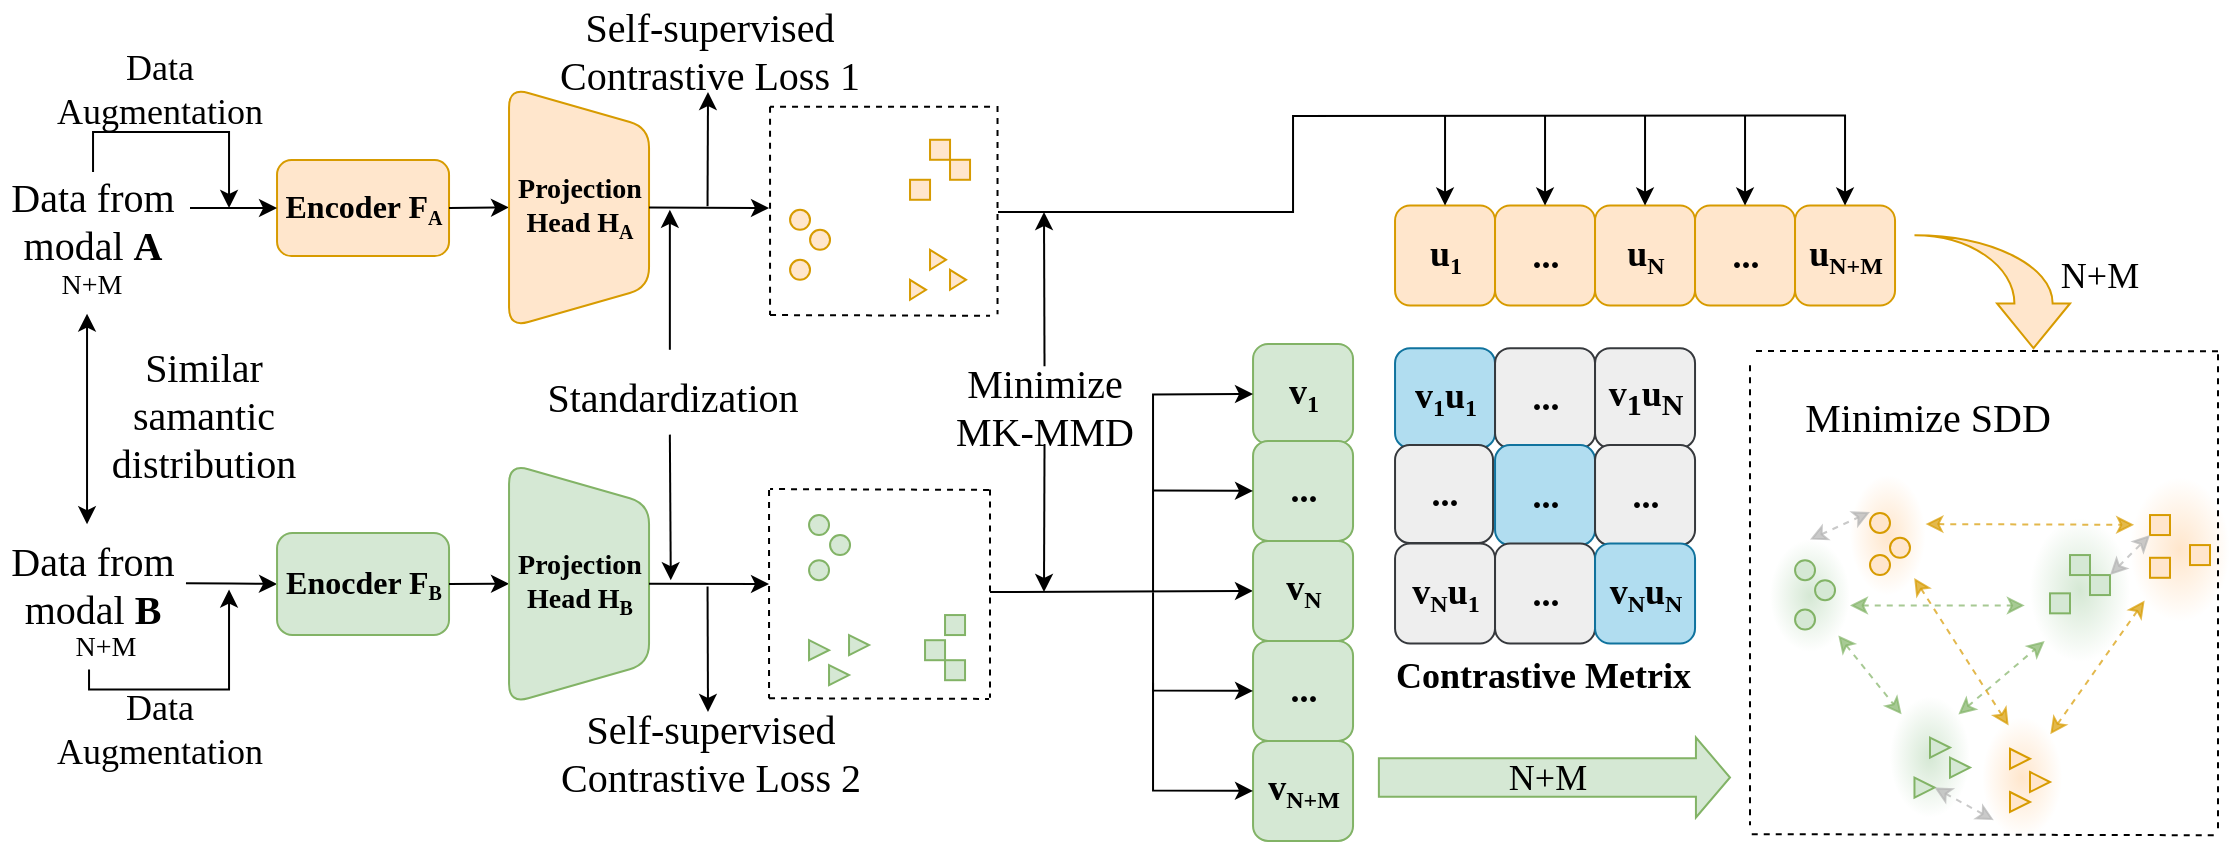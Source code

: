 <mxfile version="24.0.1" type="github">
  <diagram name="第 1 页" id="2u3e9usWH1NHE7HDsaEv">
    <mxGraphModel dx="2890" dy="1786" grid="1" gridSize="10" guides="1" tooltips="1" connect="1" arrows="1" fold="1" page="1" pageScale="1" pageWidth="827" pageHeight="1169" math="0" shadow="0">
      <root>
        <mxCell id="0" />
        <mxCell id="1" parent="0" />
        <mxCell id="_zUw6sYOhq2-qr3L7VfG-187" value="" style="ellipse;whiteSpace=wrap;html=1;fillColor=#d5e8d4;strokeColor=none;gradientDirection=radial;gradientColor=#FFFFFF;" vertex="1" parent="1">
          <mxGeometry x="-560" y="-96.9" width="50" height="72" as="geometry" />
        </mxCell>
        <mxCell id="_zUw6sYOhq2-qr3L7VfG-186" value="" style="ellipse;whiteSpace=wrap;html=1;fillColor=#ffe6cc;strokeColor=none;gradientColor=#FFFFFF;gradientDirection=radial;" vertex="1" parent="1">
          <mxGeometry x="-510" y="-117.21" width="50" height="72" as="geometry" />
        </mxCell>
        <mxCell id="_zUw6sYOhq2-qr3L7VfG-179" value="" style="ellipse;whiteSpace=wrap;html=1;fillColor=#d5e8d4;strokeColor=none;gradientDirection=radial;gradientColor=#FFFFFF;" vertex="1" parent="1">
          <mxGeometry x="-630" y="-7.77" width="40" height="60.53" as="geometry" />
        </mxCell>
        <mxCell id="_zUw6sYOhq2-qr3L7VfG-178" value="" style="ellipse;whiteSpace=wrap;html=1;fillColor=#ffe6cc;strokeColor=none;gradientColor=#FFFFFF;gradientDirection=radial;" vertex="1" parent="1">
          <mxGeometry x="-583.88" y="2.49" width="40" height="60.53" as="geometry" />
        </mxCell>
        <mxCell id="_zUw6sYOhq2-qr3L7VfG-170" value="" style="ellipse;whiteSpace=wrap;html=1;fillColor=#d5e8d4;strokeColor=none;gradientColor=#FFFFFF;gradientDirection=radial;" vertex="1" parent="1">
          <mxGeometry x="-690" y="-86.21" width="40" height="56.21" as="geometry" />
        </mxCell>
        <mxCell id="_zUw6sYOhq2-qr3L7VfG-169" value="" style="ellipse;whiteSpace=wrap;html=1;fillColor=#ffe6cc;strokeColor=none;gradientColor=#FFFFFF;gradientDirection=radial;" vertex="1" parent="1">
          <mxGeometry x="-650" y="-118.47" width="37.76" height="60" as="geometry" />
        </mxCell>
        <mxCell id="_zUw6sYOhq2-qr3L7VfG-6" value="&lt;font face=&quot;Times New Roman&quot; style=&quot;font-size: 14px;&quot;&gt;N+M&lt;/font&gt;" style="text;html=1;strokeColor=none;fillColor=none;align=center;verticalAlign=middle;whiteSpace=wrap;rounded=0;" vertex="1" parent="1">
          <mxGeometry x="-1568.51" y="-223.24" width="80" height="20" as="geometry" />
        </mxCell>
        <mxCell id="_zUw6sYOhq2-qr3L7VfG-8" value="" style="edgeStyle=orthogonalEdgeStyle;rounded=0;orthogonalLoop=1;jettySize=auto;html=1;exitX=1;exitY=0.5;exitDx=0;exitDy=0;entryX=0;entryY=0.5;entryDx=0;entryDy=0;" edge="1" parent="1" source="_zUw6sYOhq2-qr3L7VfG-123" target="_zUw6sYOhq2-qr3L7VfG-13">
          <mxGeometry relative="1" as="geometry">
            <mxPoint x="-1473.55" y="-65.321" as="sourcePoint" />
            <mxPoint x="-1436.48" y="-65.21" as="targetPoint" />
          </mxGeometry>
        </mxCell>
        <mxCell id="_zUw6sYOhq2-qr3L7VfG-9" value="&lt;font face=&quot;Times New Roman&quot; style=&quot;font-size: 14px;&quot;&gt;N+M&lt;/font&gt;" style="text;html=1;strokeColor=none;fillColor=none;align=center;verticalAlign=middle;whiteSpace=wrap;rounded=0;" vertex="1" parent="1">
          <mxGeometry x="-1562.02" y="-41.21" width="80" height="17.7" as="geometry" />
        </mxCell>
        <mxCell id="_zUw6sYOhq2-qr3L7VfG-10" value="" style="endArrow=classic;startArrow=classic;html=1;rounded=0;" edge="1" parent="1">
          <mxGeometry width="50" height="50" relative="1" as="geometry">
            <mxPoint x="-1531.48" y="-93.89" as="sourcePoint" />
            <mxPoint x="-1531.48" y="-199.18" as="targetPoint" />
          </mxGeometry>
        </mxCell>
        <mxCell id="_zUw6sYOhq2-qr3L7VfG-11" value="&lt;font style=&quot;&quot; face=&quot;Times New Roman&quot;&gt;&lt;b style=&quot;&quot;&gt;&lt;span style=&quot;font-size: 16px;&quot;&gt;Encoder F&lt;/span&gt;&lt;sub style=&quot;&quot;&gt;&lt;font style=&quot;font-size: 10px;&quot;&gt;A&lt;/font&gt;&lt;/sub&gt;&lt;/b&gt;&lt;/font&gt;" style="rounded=1;whiteSpace=wrap;html=1;fillColor=#ffe6cc;strokeColor=#d79b00;" vertex="1" parent="1">
          <mxGeometry x="-1436.48" y="-275.94" width="86" height="47.97" as="geometry" />
        </mxCell>
        <mxCell id="_zUw6sYOhq2-qr3L7VfG-12" value="&lt;font face=&quot;Times New Roman&quot; style=&quot;font-size: 20px;&quot;&gt;Similar samantic distribution&lt;/font&gt;" style="text;html=1;strokeColor=none;fillColor=none;align=center;verticalAlign=middle;whiteSpace=wrap;rounded=0;" vertex="1" parent="1">
          <mxGeometry x="-1510" y="-174.11" width="74" height="50" as="geometry" />
        </mxCell>
        <mxCell id="_zUw6sYOhq2-qr3L7VfG-13" value="&lt;font size=&quot;1&quot; style=&quot;&quot; face=&quot;Times New Roman&quot;&gt;&lt;b style=&quot;&quot;&gt;&lt;span style=&quot;font-size: 16px;&quot;&gt;Enocder F&lt;/span&gt;&lt;sub style=&quot;&quot;&gt;&lt;font style=&quot;font-size: 10px;&quot;&gt;B&lt;/font&gt;&lt;/sub&gt;&lt;/b&gt;&lt;/font&gt;" style="rounded=1;whiteSpace=wrap;html=1;fillColor=#d5e8d4;strokeColor=#82b366;" vertex="1" parent="1">
          <mxGeometry x="-1436.48" y="-89.52" width="86" height="51.05" as="geometry" />
        </mxCell>
        <mxCell id="_zUw6sYOhq2-qr3L7VfG-14" value="" style="endArrow=none;dashed=1;html=1;rounded=0;" edge="1" parent="1">
          <mxGeometry width="50" height="50" relative="1" as="geometry">
            <mxPoint x="-1189.98" y="-198.47" as="sourcePoint" />
            <mxPoint x="-1079.98" y="-198.11" as="targetPoint" />
          </mxGeometry>
        </mxCell>
        <mxCell id="_zUw6sYOhq2-qr3L7VfG-15" value="" style="endArrow=none;dashed=1;html=1;rounded=0;" edge="1" parent="1">
          <mxGeometry width="50" height="50" relative="1" as="geometry">
            <mxPoint x="-1189.98" y="-302.61" as="sourcePoint" />
            <mxPoint x="-1189.98" y="-198.47" as="targetPoint" />
          </mxGeometry>
        </mxCell>
        <mxCell id="_zUw6sYOhq2-qr3L7VfG-16" value="" style="endArrow=none;dashed=1;html=1;rounded=0;" edge="1" parent="1">
          <mxGeometry width="50" height="50" relative="1" as="geometry">
            <mxPoint x="-1076.24" y="-303.01" as="sourcePoint" />
            <mxPoint x="-1076.24" y="-198.87" as="targetPoint" />
          </mxGeometry>
        </mxCell>
        <mxCell id="_zUw6sYOhq2-qr3L7VfG-17" value="" style="endArrow=none;dashed=1;html=1;rounded=0;" edge="1" parent="1">
          <mxGeometry width="50" height="50" relative="1" as="geometry">
            <mxPoint x="-1079.98" y="-302.61" as="sourcePoint" />
            <mxPoint x="-1189.98" y="-302.61" as="targetPoint" />
          </mxGeometry>
        </mxCell>
        <mxCell id="_zUw6sYOhq2-qr3L7VfG-18" value="" style="endArrow=none;dashed=1;html=1;rounded=0;" edge="1" parent="1">
          <mxGeometry width="50" height="50" relative="1" as="geometry">
            <mxPoint x="-1190.48" y="-6.9" as="sourcePoint" />
            <mxPoint x="-1080.48" y="-6.54" as="targetPoint" />
          </mxGeometry>
        </mxCell>
        <mxCell id="_zUw6sYOhq2-qr3L7VfG-19" value="" style="endArrow=none;dashed=1;html=1;rounded=0;" edge="1" parent="1">
          <mxGeometry width="50" height="50" relative="1" as="geometry">
            <mxPoint x="-1190.48" y="-111.04" as="sourcePoint" />
            <mxPoint x="-1190.48" y="-6.9" as="targetPoint" />
          </mxGeometry>
        </mxCell>
        <mxCell id="_zUw6sYOhq2-qr3L7VfG-20" value="" style="endArrow=none;dashed=1;html=1;rounded=0;" edge="1" parent="1">
          <mxGeometry width="50" height="50" relative="1" as="geometry">
            <mxPoint x="-1080" y="-111.31" as="sourcePoint" />
            <mxPoint x="-1080" y="-7.17" as="targetPoint" />
          </mxGeometry>
        </mxCell>
        <mxCell id="_zUw6sYOhq2-qr3L7VfG-21" value="" style="endArrow=none;dashed=1;html=1;rounded=0;" edge="1" parent="1">
          <mxGeometry width="50" height="50" relative="1" as="geometry">
            <mxPoint x="-1080.48" y="-111.04" as="sourcePoint" />
            <mxPoint x="-1189.98" y="-111.47" as="targetPoint" />
          </mxGeometry>
        </mxCell>
        <mxCell id="_zUw6sYOhq2-qr3L7VfG-22" value="" style="whiteSpace=wrap;html=1;aspect=fixed;fillColor=#ffe6cc;strokeColor=#d79b00;" vertex="1" parent="1">
          <mxGeometry x="-1109.98" y="-286.11" width="10" height="10" as="geometry" />
        </mxCell>
        <mxCell id="_zUw6sYOhq2-qr3L7VfG-23" value="" style="whiteSpace=wrap;html=1;aspect=fixed;fillColor=#ffe6cc;strokeColor=#d79b00;" vertex="1" parent="1">
          <mxGeometry x="-1099.98" y="-276.11" width="10" height="10" as="geometry" />
        </mxCell>
        <mxCell id="_zUw6sYOhq2-qr3L7VfG-24" value="" style="whiteSpace=wrap;html=1;aspect=fixed;fillColor=#ffe6cc;strokeColor=#d79b00;" vertex="1" parent="1">
          <mxGeometry x="-1119.98" y="-266.11" width="10" height="10" as="geometry" />
        </mxCell>
        <mxCell id="_zUw6sYOhq2-qr3L7VfG-25" value="" style="ellipse;whiteSpace=wrap;html=1;aspect=fixed;fillColor=#ffe6cc;strokeColor=#d79b00;" vertex="1" parent="1">
          <mxGeometry x="-1179.98" y="-251.11" width="10" height="10" as="geometry" />
        </mxCell>
        <mxCell id="_zUw6sYOhq2-qr3L7VfG-26" value="" style="ellipse;whiteSpace=wrap;html=1;aspect=fixed;fillColor=#ffe6cc;strokeColor=#d79b00;" vertex="1" parent="1">
          <mxGeometry x="-1169.98" y="-241.11" width="10" height="10" as="geometry" />
        </mxCell>
        <mxCell id="_zUw6sYOhq2-qr3L7VfG-27" value="" style="ellipse;whiteSpace=wrap;html=1;aspect=fixed;fillColor=#ffe6cc;strokeColor=#d79b00;" vertex="1" parent="1">
          <mxGeometry x="-1179.98" y="-226.11" width="10" height="10" as="geometry" />
        </mxCell>
        <mxCell id="_zUw6sYOhq2-qr3L7VfG-28" value="" style="triangle;whiteSpace=wrap;html=1;fillColor=#ffe6cc;strokeColor=#d79b00;" vertex="1" parent="1">
          <mxGeometry x="-1109.98" y="-231.11" width="8" height="10" as="geometry" />
        </mxCell>
        <mxCell id="_zUw6sYOhq2-qr3L7VfG-29" value="" style="triangle;whiteSpace=wrap;html=1;fillColor=#ffe6cc;strokeColor=#d79b00;" vertex="1" parent="1">
          <mxGeometry x="-1099.98" y="-221.11" width="8" height="10" as="geometry" />
        </mxCell>
        <mxCell id="_zUw6sYOhq2-qr3L7VfG-30" value="" style="triangle;whiteSpace=wrap;html=1;fillColor=#ffe6cc;strokeColor=#d79b00;" vertex="1" parent="1">
          <mxGeometry x="-1119.98" y="-216.11" width="8" height="10" as="geometry" />
        </mxCell>
        <mxCell id="_zUw6sYOhq2-qr3L7VfG-31" value="" style="whiteSpace=wrap;html=1;aspect=fixed;fillColor=#d5e8d4;strokeColor=#82b366;" vertex="1" parent="1">
          <mxGeometry x="-1102.48" y="-25.9" width="10" height="10" as="geometry" />
        </mxCell>
        <mxCell id="_zUw6sYOhq2-qr3L7VfG-32" value="" style="whiteSpace=wrap;html=1;aspect=fixed;fillColor=#d5e8d4;strokeColor=#82b366;" vertex="1" parent="1">
          <mxGeometry x="-1102.48" y="-48.47" width="10" height="10" as="geometry" />
        </mxCell>
        <mxCell id="_zUw6sYOhq2-qr3L7VfG-33" value="" style="whiteSpace=wrap;html=1;aspect=fixed;fillColor=#d5e8d4;strokeColor=#82b366;" vertex="1" parent="1">
          <mxGeometry x="-1112.48" y="-35.9" width="10" height="10" as="geometry" />
        </mxCell>
        <mxCell id="_zUw6sYOhq2-qr3L7VfG-34" value="" style="ellipse;whiteSpace=wrap;html=1;aspect=fixed;fillColor=#d5e8d4;strokeColor=#82b366;" vertex="1" parent="1">
          <mxGeometry x="-1170.48" y="-75.9" width="10" height="10" as="geometry" />
        </mxCell>
        <mxCell id="_zUw6sYOhq2-qr3L7VfG-35" value="" style="ellipse;whiteSpace=wrap;html=1;aspect=fixed;fillColor=#d5e8d4;strokeColor=#82b366;" vertex="1" parent="1">
          <mxGeometry x="-1170.48" y="-98.47" width="10" height="10" as="geometry" />
        </mxCell>
        <mxCell id="_zUw6sYOhq2-qr3L7VfG-36" value="" style="ellipse;whiteSpace=wrap;html=1;aspect=fixed;fillColor=#d5e8d4;strokeColor=#82b366;" vertex="1" parent="1">
          <mxGeometry x="-1159.98" y="-88.47" width="10" height="10" as="geometry" />
        </mxCell>
        <mxCell id="_zUw6sYOhq2-qr3L7VfG-37" value="" style="triangle;whiteSpace=wrap;html=1;fillColor=#d5e8d4;strokeColor=#82b366;" vertex="1" parent="1">
          <mxGeometry x="-1160.48" y="-23.47" width="10" height="10" as="geometry" />
        </mxCell>
        <mxCell id="_zUw6sYOhq2-qr3L7VfG-38" value="" style="triangle;whiteSpace=wrap;html=1;fillColor=#d5e8d4;strokeColor=#82b366;" vertex="1" parent="1">
          <mxGeometry x="-1150.48" y="-38.47" width="10" height="10" as="geometry" />
        </mxCell>
        <mxCell id="_zUw6sYOhq2-qr3L7VfG-39" value="" style="triangle;whiteSpace=wrap;html=1;fillColor=#d5e8d4;strokeColor=#82b366;" vertex="1" parent="1">
          <mxGeometry x="-1170.48" y="-35.9" width="10" height="10" as="geometry" />
        </mxCell>
        <mxCell id="_zUw6sYOhq2-qr3L7VfG-41" value="" style="endArrow=classic;html=1;rounded=0;exitX=1;exitY=0.5;exitDx=0;exitDy=0;entryX=0.5;entryY=1;entryDx=0;entryDy=0;" edge="1" parent="1" source="_zUw6sYOhq2-qr3L7VfG-11" target="_zUw6sYOhq2-qr3L7VfG-66">
          <mxGeometry width="50" height="50" relative="1" as="geometry">
            <mxPoint x="-1320.48" y="-144.11" as="sourcePoint" />
            <mxPoint x="-1316.48" y="-252.11" as="targetPoint" />
          </mxGeometry>
        </mxCell>
        <mxCell id="_zUw6sYOhq2-qr3L7VfG-42" value="" style="endArrow=classic;html=1;rounded=0;exitX=1;exitY=0.5;exitDx=0;exitDy=0;entryX=0.5;entryY=1;entryDx=0;entryDy=0;" edge="1" parent="1" source="_zUw6sYOhq2-qr3L7VfG-13" target="_zUw6sYOhq2-qr3L7VfG-67">
          <mxGeometry width="50" height="50" relative="1" as="geometry">
            <mxPoint x="-1260.48" y="-60.11" as="sourcePoint" />
            <mxPoint x="-1316.48" y="-64.11" as="targetPoint" />
          </mxGeometry>
        </mxCell>
        <mxCell id="_zUw6sYOhq2-qr3L7VfG-43" value="&lt;font face=&quot;Times New Roman&quot; style=&quot;font-size: 20px;&quot;&gt;Minimize &lt;br&gt;MK-MMD&lt;/font&gt;" style="text;html=1;strokeColor=none;fillColor=none;align=center;verticalAlign=middle;whiteSpace=wrap;rounded=0;" vertex="1" parent="1">
          <mxGeometry x="-1100" y="-172.9" width="94.52" height="38.93" as="geometry" />
        </mxCell>
        <mxCell id="_zUw6sYOhq2-qr3L7VfG-54" value="" style="endArrow=none;dashed=1;html=1;rounded=0;" edge="1" parent="1">
          <mxGeometry width="50" height="50" relative="1" as="geometry">
            <mxPoint x="-699.13" y="61.08" as="sourcePoint" />
            <mxPoint x="-466" y="61.63" as="targetPoint" />
          </mxGeometry>
        </mxCell>
        <mxCell id="_zUw6sYOhq2-qr3L7VfG-55" value="" style="endArrow=none;dashed=1;html=1;rounded=0;" edge="1" parent="1">
          <mxGeometry width="50" height="50" relative="1" as="geometry">
            <mxPoint x="-700" y="-173.37" as="sourcePoint" />
            <mxPoint x="-700" y="56.63" as="targetPoint" />
          </mxGeometry>
        </mxCell>
        <mxCell id="_zUw6sYOhq2-qr3L7VfG-56" value="" style="endArrow=none;dashed=1;html=1;rounded=0;" edge="1" parent="1">
          <mxGeometry width="50" height="50" relative="1" as="geometry">
            <mxPoint x="-466" y="-178.92" as="sourcePoint" />
            <mxPoint x="-466" y="61.08" as="targetPoint" />
          </mxGeometry>
        </mxCell>
        <mxCell id="_zUw6sYOhq2-qr3L7VfG-57" value="" style="endArrow=none;dashed=1;html=1;rounded=0;" edge="1" parent="1">
          <mxGeometry width="50" height="50" relative="1" as="geometry">
            <mxPoint x="-466" y="-180.37" as="sourcePoint" />
            <mxPoint x="-699.12" y="-180.55" as="targetPoint" />
          </mxGeometry>
        </mxCell>
        <mxCell id="_zUw6sYOhq2-qr3L7VfG-61" value="&lt;font face=&quot;Times New Roman&quot; style=&quot;font-size: 20px;&quot;&gt;Standardization&lt;/font&gt;" style="text;html=1;align=center;verticalAlign=middle;resizable=0;points=[];autosize=1;strokeColor=none;fillColor=none;" vertex="1" parent="1">
          <mxGeometry x="-1314.48" y="-177.9" width="150" height="40" as="geometry" />
        </mxCell>
        <mxCell id="_zUw6sYOhq2-qr3L7VfG-62" value="" style="endArrow=classic;html=1;rounded=0;" edge="1" parent="1">
          <mxGeometry width="50" height="50" relative="1" as="geometry">
            <mxPoint x="-1240.07" y="-181.11" as="sourcePoint" />
            <mxPoint x="-1240.07" y="-251.11" as="targetPoint" />
            <Array as="points">
              <mxPoint x="-1240.07" y="-221.11" />
            </Array>
          </mxGeometry>
        </mxCell>
        <mxCell id="_zUw6sYOhq2-qr3L7VfG-63" value="" style="endArrow=classic;html=1;rounded=0;exitX=0.452;exitY=1.083;exitDx=0;exitDy=0;exitPerimeter=0;" edge="1" parent="1">
          <mxGeometry width="50" height="50" relative="1" as="geometry">
            <mxPoint x="-1240.07" y="-138.69" as="sourcePoint" />
            <mxPoint x="-1239.61" y="-65.9" as="targetPoint" />
          </mxGeometry>
        </mxCell>
        <mxCell id="_zUw6sYOhq2-qr3L7VfG-64" value="&lt;font face=&quot;Times New Roman&quot; style=&quot;&quot;&gt;&lt;font style=&quot;font-size: 20px;&quot;&gt;Minimize&amp;nbsp;SDD&lt;/font&gt;&lt;br&gt;&lt;/font&gt;" style="text;html=1;strokeColor=none;fillColor=none;align=center;verticalAlign=middle;whiteSpace=wrap;rounded=0;" vertex="1" parent="1">
          <mxGeometry x="-682.44" y="-158.15" width="142.44" height="20.5" as="geometry" />
        </mxCell>
        <mxCell id="_zUw6sYOhq2-qr3L7VfG-65" value="" style="endArrow=classic;html=1;rounded=0;" edge="1" parent="1">
          <mxGeometry width="50" height="50" relative="1" as="geometry">
            <mxPoint x="-1528.48" y="-270" as="sourcePoint" />
            <mxPoint x="-1460.48" y="-252" as="targetPoint" />
            <Array as="points">
              <mxPoint x="-1528.48" y="-290" />
              <mxPoint x="-1490.48" y="-290" />
              <mxPoint x="-1460.48" y="-290" />
            </Array>
          </mxGeometry>
        </mxCell>
        <mxCell id="_zUw6sYOhq2-qr3L7VfG-66" value="&lt;font face=&quot;Times New Roman&quot; style=&quot;&quot;&gt;&lt;b style=&quot;&quot;&gt;&lt;span style=&quot;font-size: 14px;&quot;&gt;Projection&lt;/span&gt;&lt;br&gt;&lt;span style=&quot;font-size: 14px;&quot;&gt;Head H&lt;/span&gt;&lt;sub style=&quot;&quot;&gt;&lt;font style=&quot;font-size: 10px;&quot;&gt;A&lt;/font&gt;&lt;/sub&gt;&lt;/b&gt;&lt;/font&gt;" style="shape=trapezoid;perimeter=trapezoidPerimeter;whiteSpace=wrap;html=1;fixedSize=1;direction=south;fillColor=#ffe6cc;strokeColor=#d79b00;rounded=1;" vertex="1" parent="1">
          <mxGeometry x="-1320.48" y="-312.28" width="70" height="120" as="geometry" />
        </mxCell>
        <mxCell id="_zUw6sYOhq2-qr3L7VfG-67" value="&lt;font face=&quot;Times New Roman&quot; style=&quot;&quot;&gt;&lt;b style=&quot;&quot;&gt;&lt;span style=&quot;font-size: 14px;&quot;&gt;Projection&lt;/span&gt;&lt;br&gt;&lt;span style=&quot;font-size: 14px;&quot;&gt;Head H&lt;/span&gt;&lt;sub style=&quot;&quot;&gt;&lt;font style=&quot;font-size: 10px;&quot;&gt;B&lt;/font&gt;&lt;/sub&gt;&lt;/b&gt;&lt;/font&gt;" style="shape=trapezoid;perimeter=trapezoidPerimeter;whiteSpace=wrap;html=1;fixedSize=1;direction=south;fillColor=#d5e8d4;strokeColor=#82b366;rounded=1;" vertex="1" parent="1">
          <mxGeometry x="-1320.48" y="-124.11" width="70" height="120" as="geometry" />
        </mxCell>
        <mxCell id="_zUw6sYOhq2-qr3L7VfG-68" value="&lt;font face=&quot;Times New Roman&quot; style=&quot;font-size: 18px;&quot;&gt;Data Augmentation&lt;/font&gt;" style="text;html=1;strokeColor=none;fillColor=none;align=center;verticalAlign=middle;whiteSpace=wrap;rounded=0;" vertex="1" parent="1">
          <mxGeometry x="-1540.48" y="-330.61" width="90" height="40" as="geometry" />
        </mxCell>
        <mxCell id="_zUw6sYOhq2-qr3L7VfG-69" value="" style="endArrow=classic;html=1;rounded=0;" edge="1" parent="1">
          <mxGeometry width="50" height="50" relative="1" as="geometry">
            <mxPoint x="-1530.48" y="-21.21" as="sourcePoint" />
            <mxPoint x="-1460.48" y="-61.21" as="targetPoint" />
            <Array as="points">
              <mxPoint x="-1530.48" y="-11.21" />
              <mxPoint x="-1500.48" y="-11.21" />
              <mxPoint x="-1460.48" y="-11.21" />
            </Array>
          </mxGeometry>
        </mxCell>
        <mxCell id="_zUw6sYOhq2-qr3L7VfG-70" value="&lt;font face=&quot;Times New Roman&quot; style=&quot;font-size: 18px;&quot;&gt;Data Augmentation&lt;/font&gt;" style="text;html=1;strokeColor=none;fillColor=none;align=center;verticalAlign=middle;whiteSpace=wrap;rounded=0;" vertex="1" parent="1">
          <mxGeometry x="-1540.48" y="-11.39" width="90" height="41.39" as="geometry" />
        </mxCell>
        <mxCell id="_zUw6sYOhq2-qr3L7VfG-71" value="" style="endArrow=classic;html=1;rounded=0;exitX=0.5;exitY=0;exitDx=0;exitDy=0;" edge="1" parent="1" source="_zUw6sYOhq2-qr3L7VfG-66">
          <mxGeometry width="50" height="50" relative="1" as="geometry">
            <mxPoint x="-1300.48" y="-320" as="sourcePoint" />
            <mxPoint x="-1190.48" y="-252" as="targetPoint" />
          </mxGeometry>
        </mxCell>
        <mxCell id="_zUw6sYOhq2-qr3L7VfG-72" value="" style="endArrow=classic;html=1;rounded=0;exitX=0.5;exitY=0;exitDx=0;exitDy=0;" edge="1" parent="1" source="_zUw6sYOhq2-qr3L7VfG-67">
          <mxGeometry width="50" height="50" relative="1" as="geometry">
            <mxPoint x="-1250.48" y="-60.49" as="sourcePoint" />
            <mxPoint x="-1190.48" y="-64" as="targetPoint" />
          </mxGeometry>
        </mxCell>
        <mxCell id="_zUw6sYOhq2-qr3L7VfG-73" value="" style="endArrow=classic;html=1;rounded=0;" edge="1" parent="1">
          <mxGeometry width="50" height="50" relative="1" as="geometry">
            <mxPoint x="-1221.23" y="-252.83" as="sourcePoint" />
            <mxPoint x="-1221" y="-310" as="targetPoint" />
          </mxGeometry>
        </mxCell>
        <mxCell id="_zUw6sYOhq2-qr3L7VfG-74" value="&lt;font face=&quot;Times New Roman&quot; style=&quot;font-size: 20px;&quot;&gt;Self-supervised&lt;br&gt;Contrastive Loss 1&lt;/font&gt;" style="text;html=1;strokeColor=none;fillColor=none;align=center;verticalAlign=middle;whiteSpace=wrap;rounded=0;" vertex="1" parent="1">
          <mxGeometry x="-1299.74" y="-350.61" width="160.04" height="38.33" as="geometry" />
        </mxCell>
        <mxCell id="_zUw6sYOhq2-qr3L7VfG-75" value="" style="endArrow=classic;html=1;rounded=0;" edge="1" parent="1">
          <mxGeometry width="50" height="50" relative="1" as="geometry">
            <mxPoint x="-1221.23" y="-62.79" as="sourcePoint" />
            <mxPoint x="-1221" as="targetPoint" />
          </mxGeometry>
        </mxCell>
        <mxCell id="_zUw6sYOhq2-qr3L7VfG-76" value="&lt;font face=&quot;Times New Roman&quot; style=&quot;font-size: 20px;&quot;&gt;Self-supervised&lt;br&gt;Contrastive Loss 2&lt;/font&gt;" style="text;html=1;strokeColor=none;fillColor=none;align=center;verticalAlign=middle;whiteSpace=wrap;rounded=0;" vertex="1" parent="1">
          <mxGeometry x="-1297.24" width="155.04" height="39.34" as="geometry" />
        </mxCell>
        <mxCell id="_zUw6sYOhq2-qr3L7VfG-80" value="" style="endArrow=classic;html=1;rounded=0;exitX=0.5;exitY=1;exitDx=0;exitDy=0;" edge="1" parent="1" source="_zUw6sYOhq2-qr3L7VfG-43">
          <mxGeometry width="50" height="50" relative="1" as="geometry">
            <mxPoint x="-1064.48" y="-130" as="sourcePoint" />
            <mxPoint x="-1053" y="-60" as="targetPoint" />
            <Array as="points" />
          </mxGeometry>
        </mxCell>
        <mxCell id="_zUw6sYOhq2-qr3L7VfG-86" value="&lt;b style=&quot;&quot;&gt;&lt;font style=&quot;&quot; face=&quot;Times New Roman&quot;&gt;&lt;span style=&quot;font-size: 18px;&quot;&gt;u&lt;/span&gt;&lt;sub style=&quot;&quot;&gt;&lt;font style=&quot;font-size: 12px;&quot;&gt;1&lt;/font&gt;&lt;/sub&gt;&lt;/font&gt;&lt;/b&gt;" style="whiteSpace=wrap;html=1;aspect=fixed;fillColor=#ffe6cc;strokeColor=#d79b00;rounded=1;" vertex="1" parent="1">
          <mxGeometry x="-877.48" y="-253.24" width="50" height="50" as="geometry" />
        </mxCell>
        <mxCell id="_zUw6sYOhq2-qr3L7VfG-87" value="&lt;span style=&quot;font-size: 18px;&quot;&gt;&lt;b&gt;&lt;font face=&quot;Times New Roman&quot;&gt;...&lt;/font&gt;&lt;/b&gt;&lt;/span&gt;" style="whiteSpace=wrap;html=1;aspect=fixed;fillColor=#ffe6cc;strokeColor=#d79b00;rounded=1;" vertex="1" parent="1">
          <mxGeometry x="-827.48" y="-253.24" width="50" height="50" as="geometry" />
        </mxCell>
        <mxCell id="_zUw6sYOhq2-qr3L7VfG-88" value="&lt;b style=&quot;&quot;&gt;&lt;font style=&quot;&quot; face=&quot;Times New Roman&quot;&gt;&lt;span style=&quot;font-size: 18px;&quot;&gt;u&lt;/span&gt;&lt;sub style=&quot;&quot;&gt;&lt;font style=&quot;font-size: 12px;&quot;&gt;N&lt;/font&gt;&lt;/sub&gt;&lt;/font&gt;&lt;/b&gt;" style="whiteSpace=wrap;html=1;aspect=fixed;fillColor=#ffe6cc;strokeColor=#d79b00;rounded=1;" vertex="1" parent="1">
          <mxGeometry x="-777.48" y="-253.24" width="50" height="50" as="geometry" />
        </mxCell>
        <mxCell id="_zUw6sYOhq2-qr3L7VfG-89" value="&lt;font face=&quot;Times New Roman&quot; style=&quot;font-size: 18px;&quot;&gt;&lt;b&gt;...&lt;/b&gt;&lt;/font&gt;" style="whiteSpace=wrap;html=1;aspect=fixed;fillColor=#ffe6cc;strokeColor=#d79b00;rounded=1;" vertex="1" parent="1">
          <mxGeometry x="-727.48" y="-253.24" width="50" height="50" as="geometry" />
        </mxCell>
        <mxCell id="_zUw6sYOhq2-qr3L7VfG-90" value="&lt;b style=&quot;&quot;&gt;&lt;font style=&quot;&quot; face=&quot;Times New Roman&quot;&gt;&lt;span style=&quot;font-size: 18px;&quot;&gt;u&lt;/span&gt;&lt;sub style=&quot;&quot;&gt;&lt;font style=&quot;font-size: 12px;&quot;&gt;N+M&lt;/font&gt;&lt;/sub&gt;&lt;/font&gt;&lt;/b&gt;" style="whiteSpace=wrap;html=1;aspect=fixed;fillColor=#ffe6cc;strokeColor=#d79b00;rounded=1;" vertex="1" parent="1">
          <mxGeometry x="-677.48" y="-253.24" width="50" height="50" as="geometry" />
        </mxCell>
        <mxCell id="_zUw6sYOhq2-qr3L7VfG-91" value="" style="endArrow=classic;html=1;rounded=0;entryX=0.5;entryY=0;entryDx=0;entryDy=0;" edge="1" parent="1" target="_zUw6sYOhq2-qr3L7VfG-90">
          <mxGeometry width="50" height="50" relative="1" as="geometry">
            <mxPoint x="-1076" y="-250" as="sourcePoint" />
            <mxPoint x="-807.48" y="-403.24" as="targetPoint" />
            <Array as="points">
              <mxPoint x="-928.48" y="-250" />
              <mxPoint x="-928.48" y="-298" />
              <mxPoint x="-652.48" y="-298.24" />
            </Array>
          </mxGeometry>
        </mxCell>
        <mxCell id="_zUw6sYOhq2-qr3L7VfG-92" value="" style="endArrow=classic;html=1;rounded=0;entryX=0.5;entryY=0;entryDx=0;entryDy=0;" edge="1" parent="1" target="_zUw6sYOhq2-qr3L7VfG-87">
          <mxGeometry width="50" height="50" relative="1" as="geometry">
            <mxPoint x="-802.48" y="-298.24" as="sourcePoint" />
            <mxPoint x="-867.48" y="-383.24" as="targetPoint" />
          </mxGeometry>
        </mxCell>
        <mxCell id="_zUw6sYOhq2-qr3L7VfG-93" value="" style="endArrow=classic;html=1;rounded=0;entryX=0.5;entryY=0;entryDx=0;entryDy=0;" edge="1" parent="1" target="_zUw6sYOhq2-qr3L7VfG-88">
          <mxGeometry width="50" height="50" relative="1" as="geometry">
            <mxPoint x="-752.48" y="-298.24" as="sourcePoint" />
            <mxPoint x="-792.48" y="-243.24" as="targetPoint" />
            <Array as="points">
              <mxPoint x="-752.48" y="-283.24" />
            </Array>
          </mxGeometry>
        </mxCell>
        <mxCell id="_zUw6sYOhq2-qr3L7VfG-94" value="" style="endArrow=classic;html=1;rounded=0;entryX=0.5;entryY=0;entryDx=0;entryDy=0;" edge="1" parent="1" target="_zUw6sYOhq2-qr3L7VfG-89">
          <mxGeometry width="50" height="50" relative="1" as="geometry">
            <mxPoint x="-702.48" y="-298.24" as="sourcePoint" />
            <mxPoint x="-707.48" y="-93.24" as="targetPoint" />
          </mxGeometry>
        </mxCell>
        <mxCell id="_zUw6sYOhq2-qr3L7VfG-95" value="&lt;b style=&quot;&quot;&gt;&lt;font style=&quot;&quot; face=&quot;Times New Roman&quot;&gt;&lt;span style=&quot;font-size: 18px;&quot;&gt;v&lt;/span&gt;&lt;sub style=&quot;&quot;&gt;&lt;font style=&quot;font-size: 12px;&quot;&gt;1&lt;/font&gt;&lt;/sub&gt;&lt;span style=&quot;font-size: 18px;&quot;&gt;u&lt;/span&gt;&lt;sub style=&quot;&quot;&gt;&lt;font style=&quot;font-size: 12px;&quot;&gt;1&lt;/font&gt;&lt;/sub&gt;&lt;/font&gt;&lt;/b&gt;" style="whiteSpace=wrap;html=1;aspect=fixed;fillColor=#b1ddf0;strokeColor=#10739e;rounded=1;" vertex="1" parent="1">
          <mxGeometry x="-877.48" y="-181.91" width="50" height="50" as="geometry" />
        </mxCell>
        <mxCell id="_zUw6sYOhq2-qr3L7VfG-96" value="&lt;span style=&quot;font-size: 18px;&quot;&gt;&lt;b&gt;&lt;font face=&quot;Times New Roman&quot;&gt;...&lt;/font&gt;&lt;/b&gt;&lt;/span&gt;" style="whiteSpace=wrap;html=1;aspect=fixed;fillColor=#eeeeee;strokeColor=#36393d;rounded=1;" vertex="1" parent="1">
          <mxGeometry x="-827.48" y="-181.91" width="50" height="50" as="geometry" />
        </mxCell>
        <mxCell id="_zUw6sYOhq2-qr3L7VfG-97" value="&lt;span style=&quot;font-size: 18px;&quot;&gt;&lt;b&gt;&lt;font face=&quot;Times New Roman&quot;&gt;v&lt;sub&gt;1&lt;/sub&gt;u&lt;sub&gt;N&lt;/sub&gt;&lt;/font&gt;&lt;/b&gt;&lt;/span&gt;" style="whiteSpace=wrap;html=1;aspect=fixed;fillColor=#eeeeee;strokeColor=#36393d;glass=0;rounded=1;" vertex="1" parent="1">
          <mxGeometry x="-777.48" y="-181.91" width="50" height="50" as="geometry" />
        </mxCell>
        <mxCell id="_zUw6sYOhq2-qr3L7VfG-100" value="&lt;span style=&quot;font-size: 18px;&quot;&gt;&lt;b&gt;&lt;font face=&quot;Times New Roman&quot;&gt;...&lt;/font&gt;&lt;/b&gt;&lt;/span&gt;" style="whiteSpace=wrap;html=1;aspect=fixed;fillColor=#eeeeee;strokeColor=#36393d;rounded=1;" vertex="1" parent="1">
          <mxGeometry x="-877.48" y="-133.46" width="49" height="49" as="geometry" />
        </mxCell>
        <mxCell id="_zUw6sYOhq2-qr3L7VfG-101" value="&lt;span style=&quot;font-size: 18px;&quot;&gt;&lt;b&gt;&lt;font face=&quot;Times New Roman&quot;&gt;...&lt;/font&gt;&lt;/b&gt;&lt;/span&gt;" style="whiteSpace=wrap;html=1;aspect=fixed;fillColor=#b1ddf0;strokeColor=#10739e;rounded=1;" vertex="1" parent="1">
          <mxGeometry x="-827.48" y="-133.46" width="50" height="50" as="geometry" />
        </mxCell>
        <mxCell id="_zUw6sYOhq2-qr3L7VfG-102" value="&lt;span style=&quot;font-size: 18px;&quot;&gt;&lt;b&gt;&lt;font face=&quot;Times New Roman&quot;&gt;...&lt;/font&gt;&lt;/b&gt;&lt;/span&gt;" style="whiteSpace=wrap;html=1;aspect=fixed;fillColor=#eeeeee;strokeColor=#36393d;rounded=1;" vertex="1" parent="1">
          <mxGeometry x="-777.48" y="-133.46" width="50" height="50" as="geometry" />
        </mxCell>
        <mxCell id="_zUw6sYOhq2-qr3L7VfG-105" value="&lt;b style=&quot;&quot;&gt;&lt;font style=&quot;&quot; face=&quot;Times New Roman&quot;&gt;&lt;span style=&quot;font-size: 18px;&quot;&gt;v&lt;/span&gt;&lt;sub style=&quot;&quot;&gt;&lt;font style=&quot;font-size: 12px;&quot;&gt;N&lt;/font&gt;&lt;/sub&gt;&lt;span style=&quot;font-size: 18px;&quot;&gt;u&lt;/span&gt;&lt;sub style=&quot;&quot;&gt;&lt;font style=&quot;font-size: 12px;&quot;&gt;1&lt;/font&gt;&lt;/sub&gt;&lt;/font&gt;&lt;/b&gt;" style="whiteSpace=wrap;html=1;aspect=fixed;fillColor=#eeeeee;strokeColor=#36393d;rounded=1;" vertex="1" parent="1">
          <mxGeometry x="-877.48" y="-84.24" width="50" height="50" as="geometry" />
        </mxCell>
        <mxCell id="_zUw6sYOhq2-qr3L7VfG-106" value="&lt;span style=&quot;font-size: 18px;&quot;&gt;&lt;b&gt;&lt;font face=&quot;Times New Roman&quot;&gt;...&lt;/font&gt;&lt;/b&gt;&lt;/span&gt;" style="whiteSpace=wrap;html=1;aspect=fixed;fillColor=#eeeeee;strokeColor=#36393d;rounded=1;" vertex="1" parent="1">
          <mxGeometry x="-827.48" y="-84.24" width="50" height="50" as="geometry" />
        </mxCell>
        <mxCell id="_zUw6sYOhq2-qr3L7VfG-107" value="&lt;b style=&quot;&quot;&gt;&lt;font style=&quot;&quot; face=&quot;Times New Roman&quot;&gt;&lt;span style=&quot;font-size: 18px;&quot;&gt;v&lt;/span&gt;&lt;sub style=&quot;&quot;&gt;&lt;font style=&quot;font-size: 12px;&quot;&gt;N&lt;/font&gt;&lt;/sub&gt;&lt;span style=&quot;font-size: 18px;&quot;&gt;u&lt;/span&gt;&lt;sub style=&quot;&quot;&gt;&lt;font style=&quot;font-size: 12px;&quot;&gt;N&lt;/font&gt;&lt;/sub&gt;&lt;/font&gt;&lt;/b&gt;" style="whiteSpace=wrap;html=1;aspect=fixed;fillColor=#b1ddf0;strokeColor=#10739e;rounded=1;" vertex="1" parent="1">
          <mxGeometry x="-777.48" y="-84.24" width="50" height="50" as="geometry" />
        </mxCell>
        <mxCell id="_zUw6sYOhq2-qr3L7VfG-120" value="&lt;font face=&quot;Times New Roman&quot; style=&quot;font-size: 18px;&quot;&gt;&lt;b&gt;Contrastive Metrix&amp;nbsp;&lt;/b&gt;&lt;/font&gt;" style="text;html=1;strokeColor=none;fillColor=none;align=center;verticalAlign=middle;whiteSpace=wrap;rounded=0;" vertex="1" parent="1">
          <mxGeometry x="-885.56" y="-28.47" width="170" height="20" as="geometry" />
        </mxCell>
        <mxCell id="_zUw6sYOhq2-qr3L7VfG-122" value="&lt;font face=&quot;Times New Roman&quot; style=&quot;font-size: 20px;&quot;&gt;Data from modal &lt;b style=&quot;&quot;&gt;A&lt;/b&gt;&lt;/font&gt;" style="text;html=1;strokeColor=none;fillColor=none;align=center;verticalAlign=middle;whiteSpace=wrap;rounded=0;" vertex="1" parent="1">
          <mxGeometry x="-1575" y="-261.11" width="92.98" height="30" as="geometry" />
        </mxCell>
        <mxCell id="_zUw6sYOhq2-qr3L7VfG-123" value="&lt;font face=&quot;Times New Roman&quot; style=&quot;font-size: 20px;&quot;&gt;Data from modal &lt;b style=&quot;&quot;&gt;B&lt;/b&gt;&lt;/font&gt;" style="text;html=1;strokeColor=none;fillColor=none;align=center;verticalAlign=middle;whiteSpace=wrap;rounded=0;" vertex="1" parent="1">
          <mxGeometry x="-1575" y="-79.33" width="92.98" height="30" as="geometry" />
        </mxCell>
        <mxCell id="_zUw6sYOhq2-qr3L7VfG-124" value="" style="endArrow=classic;html=1;rounded=0;entryX=0;entryY=0.5;entryDx=0;entryDy=0;" edge="1" parent="1" target="_zUw6sYOhq2-qr3L7VfG-128">
          <mxGeometry width="50" height="50" relative="1" as="geometry">
            <mxPoint x="-1080" y="-60" as="sourcePoint" />
            <mxPoint x="-1108.48" y="50" as="targetPoint" />
          </mxGeometry>
        </mxCell>
        <mxCell id="_zUw6sYOhq2-qr3L7VfG-125" value="" style="group;rounded=1;" vertex="1" connectable="0" parent="1">
          <mxGeometry x="-998.48" y="-184" width="100" height="248.45" as="geometry" />
        </mxCell>
        <mxCell id="_zUw6sYOhq2-qr3L7VfG-126" value="&lt;b style=&quot;&quot;&gt;&lt;font style=&quot;&quot; face=&quot;Times New Roman&quot;&gt;&lt;span style=&quot;font-size: 18px;&quot;&gt;v&lt;/span&gt;&lt;sub style=&quot;&quot;&gt;&lt;font style=&quot;font-size: 12px;&quot;&gt;1&lt;/font&gt;&lt;/sub&gt;&lt;/font&gt;&lt;/b&gt;" style="whiteSpace=wrap;html=1;aspect=fixed;fillColor=#d5e8d4;strokeColor=#82b366;flipV=1;container=0;rounded=1;" vertex="1" parent="_zUw6sYOhq2-qr3L7VfG-125">
          <mxGeometry x="50" width="50" height="50" as="geometry" />
        </mxCell>
        <mxCell id="_zUw6sYOhq2-qr3L7VfG-127" value="&lt;span style=&quot;font-size: 18px;&quot;&gt;&lt;b&gt;&lt;font face=&quot;Times New Roman&quot;&gt;...&lt;/font&gt;&lt;/b&gt;&lt;/span&gt;" style="whiteSpace=wrap;html=1;aspect=fixed;fillColor=#d5e8d4;strokeColor=#82b366;flipV=1;container=0;rounded=1;" vertex="1" parent="_zUw6sYOhq2-qr3L7VfG-125">
          <mxGeometry x="50" y="48.45" width="50" height="50" as="geometry" />
        </mxCell>
        <mxCell id="_zUw6sYOhq2-qr3L7VfG-128" value="&lt;b style=&quot;&quot;&gt;&lt;font style=&quot;&quot; face=&quot;Times New Roman&quot;&gt;&lt;span style=&quot;font-size: 18px;&quot;&gt;v&lt;/span&gt;&lt;sub style=&quot;&quot;&gt;&lt;font style=&quot;font-size: 12px;&quot;&gt;N&lt;/font&gt;&lt;/sub&gt;&lt;/font&gt;&lt;/b&gt;" style="whiteSpace=wrap;html=1;aspect=fixed;fillColor=#d5e8d4;strokeColor=#82b366;flipV=1;container=0;rounded=1;" vertex="1" parent="_zUw6sYOhq2-qr3L7VfG-125">
          <mxGeometry x="50" y="98.45" width="50" height="50" as="geometry" />
        </mxCell>
        <mxCell id="_zUw6sYOhq2-qr3L7VfG-129" value="&lt;font face=&quot;Times New Roman&quot; style=&quot;font-size: 18px;&quot;&gt;&lt;b&gt;...&lt;/b&gt;&lt;/font&gt;" style="whiteSpace=wrap;html=1;aspect=fixed;fillColor=#d5e8d4;strokeColor=#82b366;flipV=1;container=0;rounded=1;" vertex="1" parent="_zUw6sYOhq2-qr3L7VfG-125">
          <mxGeometry x="50" y="148.45" width="50" height="50" as="geometry" />
        </mxCell>
        <mxCell id="_zUw6sYOhq2-qr3L7VfG-130" value="&lt;b style=&quot;&quot;&gt;&lt;font style=&quot;&quot; face=&quot;Times New Roman&quot;&gt;&lt;span style=&quot;font-size: 18px;&quot;&gt;v&lt;/span&gt;&lt;sub style=&quot;&quot;&gt;&lt;font style=&quot;font-size: 12px;&quot;&gt;N+M&lt;/font&gt;&lt;/sub&gt;&lt;/font&gt;&lt;/b&gt;" style="whiteSpace=wrap;html=1;aspect=fixed;fillColor=#d5e8d4;strokeColor=#82b366;flipV=1;container=0;rounded=1;" vertex="1" parent="_zUw6sYOhq2-qr3L7VfG-125">
          <mxGeometry x="50" y="198.45" width="50" height="50" as="geometry" />
        </mxCell>
        <mxCell id="_zUw6sYOhq2-qr3L7VfG-131" value="" style="endArrow=classic;html=1;rounded=0;entryX=0;entryY=0.5;entryDx=0;entryDy=0;" edge="1" parent="_zUw6sYOhq2-qr3L7VfG-125" target="_zUw6sYOhq2-qr3L7VfG-126">
          <mxGeometry width="50" height="50" relative="1" as="geometry">
            <mxPoint y="124.22" as="sourcePoint" />
            <mxPoint y="-40.78" as="targetPoint" />
            <Array as="points">
              <mxPoint y="25.22" />
            </Array>
          </mxGeometry>
        </mxCell>
        <mxCell id="_zUw6sYOhq2-qr3L7VfG-132" value="" style="endArrow=classic;html=1;rounded=0;entryX=0;entryY=0.5;entryDx=0;entryDy=0;" edge="1" parent="_zUw6sYOhq2-qr3L7VfG-125" target="_zUw6sYOhq2-qr3L7VfG-127">
          <mxGeometry width="50" height="50" relative="1" as="geometry">
            <mxPoint y="73.22" as="sourcePoint" />
            <mxPoint x="290.0" y="59.22" as="targetPoint" />
          </mxGeometry>
        </mxCell>
        <mxCell id="_zUw6sYOhq2-qr3L7VfG-133" value="" style="endArrow=classic;html=1;rounded=0;entryX=0;entryY=0.5;entryDx=0;entryDy=0;" edge="1" parent="_zUw6sYOhq2-qr3L7VfG-125" target="_zUw6sYOhq2-qr3L7VfG-129">
          <mxGeometry width="50" height="50" relative="1" as="geometry">
            <mxPoint y="124.22" as="sourcePoint" />
            <mxPoint x="-30" y="249.22" as="targetPoint" />
            <Array as="points">
              <mxPoint y="173.22" />
            </Array>
          </mxGeometry>
        </mxCell>
        <mxCell id="_zUw6sYOhq2-qr3L7VfG-134" value="" style="endArrow=classic;html=1;rounded=0;entryX=0;entryY=0.5;entryDx=0;entryDy=0;" edge="1" parent="_zUw6sYOhq2-qr3L7VfG-125" target="_zUw6sYOhq2-qr3L7VfG-130">
          <mxGeometry width="50" height="50" relative="1" as="geometry">
            <mxPoint y="169.22" as="sourcePoint" />
            <mxPoint x="-60" y="289.22" as="targetPoint" />
            <Array as="points">
              <mxPoint y="223.22" />
            </Array>
          </mxGeometry>
        </mxCell>
        <mxCell id="_zUw6sYOhq2-qr3L7VfG-135" value="" style="endArrow=classic;html=1;rounded=0;entryX=0.5;entryY=0;entryDx=0;entryDy=0;" edge="1" parent="1" target="_zUw6sYOhq2-qr3L7VfG-86">
          <mxGeometry width="50" height="50" relative="1" as="geometry">
            <mxPoint x="-852.48" y="-298.5" as="sourcePoint" />
            <mxPoint x="-692.48" y="-243" as="targetPoint" />
            <Array as="points" />
          </mxGeometry>
        </mxCell>
        <mxCell id="_zUw6sYOhq2-qr3L7VfG-138" value="" style="endArrow=classic;html=1;rounded=0;exitX=0.5;exitY=0;exitDx=0;exitDy=0;" edge="1" parent="1" source="_zUw6sYOhq2-qr3L7VfG-43">
          <mxGeometry width="50" height="50" relative="1" as="geometry">
            <mxPoint x="-1040" y="-170" as="sourcePoint" />
            <mxPoint x="-1053" y="-250" as="targetPoint" />
          </mxGeometry>
        </mxCell>
        <mxCell id="_zUw6sYOhq2-qr3L7VfG-140" value="" style="html=1;shadow=0;dashed=0;align=center;verticalAlign=middle;shape=mxgraph.arrows2.arrow;dy=0.52;dx=17.03;notch=0;fillColor=#d5e8d4;strokeColor=#82b366;direction=east;" vertex="1" parent="1">
          <mxGeometry x="-885.56" y="12.76" width="175.56" height="40" as="geometry" />
        </mxCell>
        <mxCell id="_zUw6sYOhq2-qr3L7VfG-143" value="" style="html=1;shadow=0;dashed=0;align=center;verticalAlign=middle;shape=mxgraph.arrows2.jumpInArrow;dy=9.56;dx=22.34;arrowHead=36.47;direction=south;fillColor=#ffe6cc;strokeColor=#d79b00;" vertex="1" parent="1">
          <mxGeometry x="-617.76" y="-238.38" width="77.76" height="56.47" as="geometry" />
        </mxCell>
        <mxCell id="_zUw6sYOhq2-qr3L7VfG-162" value="" style="ellipse;whiteSpace=wrap;html=1;aspect=fixed;fillColor=#d5e8d4;strokeColor=#82b366;" vertex="1" parent="1">
          <mxGeometry x="-677.48" y="-75.9" width="10" height="10" as="geometry" />
        </mxCell>
        <mxCell id="_zUw6sYOhq2-qr3L7VfG-163" value="" style="ellipse;whiteSpace=wrap;html=1;aspect=fixed;fillColor=#d5e8d4;strokeColor=#82b366;" vertex="1" parent="1">
          <mxGeometry x="-667.48" y="-65.9" width="10" height="10" as="geometry" />
        </mxCell>
        <mxCell id="_zUw6sYOhq2-qr3L7VfG-164" value="" style="ellipse;whiteSpace=wrap;html=1;aspect=fixed;fillColor=#d5e8d4;strokeColor=#82b366;" vertex="1" parent="1">
          <mxGeometry x="-677.48" y="-51.21" width="10" height="10" as="geometry" />
        </mxCell>
        <mxCell id="_zUw6sYOhq2-qr3L7VfG-165" value="" style="ellipse;whiteSpace=wrap;html=1;aspect=fixed;fillColor=#ffe6cc;strokeColor=#d79b00;" vertex="1" parent="1">
          <mxGeometry x="-640" y="-99.52" width="10" height="10" as="geometry" />
        </mxCell>
        <mxCell id="_zUw6sYOhq2-qr3L7VfG-166" value="" style="ellipse;whiteSpace=wrap;html=1;aspect=fixed;fillColor=#ffe6cc;strokeColor=#d79b00;" vertex="1" parent="1">
          <mxGeometry x="-630" y="-87.11" width="10" height="10" as="geometry" />
        </mxCell>
        <mxCell id="_zUw6sYOhq2-qr3L7VfG-167" value="" style="ellipse;whiteSpace=wrap;html=1;aspect=fixed;fillColor=#ffe6cc;strokeColor=#d79b00;" vertex="1" parent="1">
          <mxGeometry x="-640" y="-78.47" width="10" height="10" as="geometry" />
        </mxCell>
        <mxCell id="_zUw6sYOhq2-qr3L7VfG-171" value="" style="triangle;whiteSpace=wrap;html=1;fillColor=#d5e8d4;strokeColor=#82b366;" vertex="1" parent="1">
          <mxGeometry x="-610" y="12.76" width="10" height="10" as="geometry" />
        </mxCell>
        <mxCell id="_zUw6sYOhq2-qr3L7VfG-172" value="" style="triangle;whiteSpace=wrap;html=1;fillColor=#d5e8d4;strokeColor=#82b366;" vertex="1" parent="1">
          <mxGeometry x="-600" y="22.76" width="10" height="10" as="geometry" />
        </mxCell>
        <mxCell id="_zUw6sYOhq2-qr3L7VfG-173" value="" style="triangle;whiteSpace=wrap;html=1;fillColor=#d5e8d4;strokeColor=#82b366;" vertex="1" parent="1">
          <mxGeometry x="-617.76" y="32.76" width="10" height="10" as="geometry" />
        </mxCell>
        <mxCell id="_zUw6sYOhq2-qr3L7VfG-174" value="" style="triangle;whiteSpace=wrap;html=1;fillColor=#ffe6cc;strokeColor=#d79b00;" vertex="1" parent="1">
          <mxGeometry x="-570" y="18.38" width="10" height="10" as="geometry" />
        </mxCell>
        <mxCell id="_zUw6sYOhq2-qr3L7VfG-175" value="" style="triangle;whiteSpace=wrap;html=1;fillColor=#ffe6cc;strokeColor=#d79b00;" vertex="1" parent="1">
          <mxGeometry x="-560" y="30.0" width="10" height="10" as="geometry" />
        </mxCell>
        <mxCell id="_zUw6sYOhq2-qr3L7VfG-176" value="" style="triangle;whiteSpace=wrap;html=1;fillColor=#ffe6cc;strokeColor=#d79b00;" vertex="1" parent="1">
          <mxGeometry x="-570" y="40" width="10" height="10" as="geometry" />
        </mxCell>
        <mxCell id="_zUw6sYOhq2-qr3L7VfG-180" value="" style="whiteSpace=wrap;html=1;aspect=fixed;fillColor=#d5e8d4;strokeColor=#82b366;" vertex="1" parent="1">
          <mxGeometry x="-540" y="-78.47" width="10" height="10" as="geometry" />
        </mxCell>
        <mxCell id="_zUw6sYOhq2-qr3L7VfG-181" value="" style="whiteSpace=wrap;html=1;aspect=fixed;fillColor=#d5e8d4;strokeColor=#82b366;" vertex="1" parent="1">
          <mxGeometry x="-530" y="-68.47" width="10" height="10" as="geometry" />
        </mxCell>
        <mxCell id="_zUw6sYOhq2-qr3L7VfG-182" value="" style="whiteSpace=wrap;html=1;aspect=fixed;fillColor=#d5e8d4;strokeColor=#82b366;" vertex="1" parent="1">
          <mxGeometry x="-550" y="-59.33" width="10" height="10" as="geometry" />
        </mxCell>
        <mxCell id="_zUw6sYOhq2-qr3L7VfG-183" value="" style="whiteSpace=wrap;html=1;aspect=fixed;fillColor=#ffe6cc;strokeColor=#d79b00;" vertex="1" parent="1">
          <mxGeometry x="-500" y="-98.47" width="10" height="10" as="geometry" />
        </mxCell>
        <mxCell id="_zUw6sYOhq2-qr3L7VfG-184" value="" style="whiteSpace=wrap;html=1;aspect=fixed;fillColor=#ffe6cc;strokeColor=#d79b00;" vertex="1" parent="1">
          <mxGeometry x="-480" y="-83.46" width="10" height="10" as="geometry" />
        </mxCell>
        <mxCell id="_zUw6sYOhq2-qr3L7VfG-185" value="" style="whiteSpace=wrap;html=1;aspect=fixed;fillColor=#ffe6cc;strokeColor=#d79b00;" vertex="1" parent="1">
          <mxGeometry x="-500" y="-77.11" width="10" height="10" as="geometry" />
        </mxCell>
        <mxCell id="_zUw6sYOhq2-qr3L7VfG-190" value="" style="endArrow=classic;startArrow=classic;html=1;rounded=0;entryX=-0.052;entryY=0.606;entryDx=0;entryDy=0;entryPerimeter=0;exitX=1;exitY=0.586;exitDx=0;exitDy=0;exitPerimeter=0;fillColor=#d5e8d4;strokeColor=#82b366;opacity=70;dashed=1;" edge="1" parent="1" source="_zUw6sYOhq2-qr3L7VfG-170" target="_zUw6sYOhq2-qr3L7VfG-187">
          <mxGeometry width="50" height="50" relative="1" as="geometry">
            <mxPoint x="-820" y="170" as="sourcePoint" />
            <mxPoint x="-770" y="120" as="targetPoint" />
          </mxGeometry>
        </mxCell>
        <mxCell id="_zUw6sYOhq2-qr3L7VfG-191" value="" style="endArrow=classic;startArrow=classic;html=1;rounded=0;entryX=0;entryY=1;entryDx=0;entryDy=0;exitX=1;exitY=0;exitDx=0;exitDy=0;fillColor=#d5e8d4;strokeColor=#82b366;opacity=70;dashed=1;" edge="1" parent="1" source="_zUw6sYOhq2-qr3L7VfG-179" target="_zUw6sYOhq2-qr3L7VfG-187">
          <mxGeometry width="50" height="50" relative="1" as="geometry">
            <mxPoint x="-640" y="-43" as="sourcePoint" />
            <mxPoint x="-553" y="-43" as="targetPoint" />
          </mxGeometry>
        </mxCell>
        <mxCell id="_zUw6sYOhq2-qr3L7VfG-192" value="" style="endArrow=classic;startArrow=classic;html=1;rounded=0;entryX=0;entryY=0;entryDx=0;entryDy=0;exitX=1;exitY=1;exitDx=0;exitDy=0;fillColor=#d5e8d4;strokeColor=#82b366;opacity=70;dashed=1;" edge="1" parent="1" source="_zUw6sYOhq2-qr3L7VfG-170" target="_zUw6sYOhq2-qr3L7VfG-179">
          <mxGeometry width="50" height="50" relative="1" as="geometry">
            <mxPoint x="-630" y="-33" as="sourcePoint" />
            <mxPoint x="-543" y="-33" as="targetPoint" />
          </mxGeometry>
        </mxCell>
        <mxCell id="_zUw6sYOhq2-qr3L7VfG-193" value="" style="endArrow=classic;startArrow=classic;html=1;rounded=0;entryX=0.041;entryY=0.328;entryDx=0;entryDy=0;entryPerimeter=0;exitX=1;exitY=0.586;exitDx=0;exitDy=0;exitPerimeter=0;fillColor=#ffe6cc;strokeColor=#d79b00;opacity=70;dashed=1;" edge="1" parent="1" target="_zUw6sYOhq2-qr3L7VfG-186">
          <mxGeometry width="50" height="50" relative="1" as="geometry">
            <mxPoint x="-612.24" y="-93.97" as="sourcePoint" />
            <mxPoint x="-525.24" y="-93.97" as="targetPoint" />
          </mxGeometry>
        </mxCell>
        <mxCell id="_zUw6sYOhq2-qr3L7VfG-194" value="" style="endArrow=classic;startArrow=classic;html=1;rounded=0;entryX=0;entryY=1;entryDx=0;entryDy=0;exitX=1;exitY=0;exitDx=0;exitDy=0;fillColor=#ffe6cc;strokeColor=#d79b00;opacity=70;dashed=1;" edge="1" parent="1" source="_zUw6sYOhq2-qr3L7VfG-178" target="_zUw6sYOhq2-qr3L7VfG-186">
          <mxGeometry width="50" height="50" relative="1" as="geometry">
            <mxPoint x="-610" y="-13" as="sourcePoint" />
            <mxPoint x="-523" y="-13" as="targetPoint" />
          </mxGeometry>
        </mxCell>
        <mxCell id="_zUw6sYOhq2-qr3L7VfG-195" value="" style="endArrow=classic;startArrow=classic;html=1;rounded=0;exitX=1;exitY=1;exitDx=0;exitDy=0;fillColor=#ffe6cc;strokeColor=#d79b00;opacity=70;dashed=1;entryX=0.33;entryY=0.071;entryDx=0;entryDy=0;entryPerimeter=0;" edge="1" parent="1" source="_zUw6sYOhq2-qr3L7VfG-169" target="_zUw6sYOhq2-qr3L7VfG-178">
          <mxGeometry width="50" height="50" relative="1" as="geometry">
            <mxPoint x="-600" y="-3" as="sourcePoint" />
            <mxPoint x="-513" y="-3" as="targetPoint" />
          </mxGeometry>
        </mxCell>
        <mxCell id="_zUw6sYOhq2-qr3L7VfG-198" value="" style="endArrow=classic;startArrow=classic;html=1;rounded=0;entryX=0.265;entryY=0.308;entryDx=0;entryDy=0;entryPerimeter=0;exitX=0.5;exitY=0;exitDx=0;exitDy=0;fillColor=#d5e8d4;strokeColor=#B3B3B3;opacity=70;dashed=1;" edge="1" parent="1" source="_zUw6sYOhq2-qr3L7VfG-170" target="_zUw6sYOhq2-qr3L7VfG-169">
          <mxGeometry width="50" height="50" relative="1" as="geometry">
            <mxPoint x="-590" y="7" as="sourcePoint" />
            <mxPoint x="-503" y="7" as="targetPoint" />
          </mxGeometry>
        </mxCell>
        <mxCell id="_zUw6sYOhq2-qr3L7VfG-199" value="" style="endArrow=classic;startArrow=classic;html=1;rounded=0;entryX=0;entryY=1;entryDx=0;entryDy=0;exitX=1;exitY=0;exitDx=0;exitDy=0;fillColor=#d5e8d4;strokeColor=#B3B3B3;opacity=70;dashed=1;" edge="1" parent="1" source="_zUw6sYOhq2-qr3L7VfG-181" target="_zUw6sYOhq2-qr3L7VfG-183">
          <mxGeometry width="50" height="50" relative="1" as="geometry">
            <mxPoint x="-660" y="-76" as="sourcePoint" />
            <mxPoint x="-630" y="-90" as="targetPoint" />
          </mxGeometry>
        </mxCell>
        <mxCell id="_zUw6sYOhq2-qr3L7VfG-200" value="" style="endArrow=classic;startArrow=classic;html=1;rounded=0;entryX=0;entryY=1;entryDx=0;entryDy=0;exitX=1;exitY=0.5;exitDx=0;exitDy=0;fillColor=#d5e8d4;strokeColor=#B3B3B3;opacity=70;dashed=1;" edge="1" parent="1" source="_zUw6sYOhq2-qr3L7VfG-173" target="_zUw6sYOhq2-qr3L7VfG-178">
          <mxGeometry width="50" height="50" relative="1" as="geometry">
            <mxPoint x="-650" y="-66" as="sourcePoint" />
            <mxPoint x="-620" y="-80" as="targetPoint" />
          </mxGeometry>
        </mxCell>
        <mxCell id="_zUw6sYOhq2-qr3L7VfG-202" value="" style="endArrow=classic;html=1;rounded=0;entryX=0;entryY=0.5;entryDx=0;entryDy=0;" edge="1" parent="1" target="_zUw6sYOhq2-qr3L7VfG-11">
          <mxGeometry width="50" height="50" relative="1" as="geometry">
            <mxPoint x="-1480" y="-252" as="sourcePoint" />
            <mxPoint x="-1340" y="-200" as="targetPoint" />
          </mxGeometry>
        </mxCell>
        <mxCell id="_zUw6sYOhq2-qr3L7VfG-203" value="&lt;font face=&quot;Times New Roman&quot; style=&quot;font-size: 18px;&quot;&gt;N+M&lt;/font&gt;" style="text;html=1;align=center;verticalAlign=middle;whiteSpace=wrap;rounded=0;" vertex="1" parent="1">
          <mxGeometry x="-830.56" y="18.38" width="60" height="30" as="geometry" />
        </mxCell>
        <mxCell id="_zUw6sYOhq2-qr3L7VfG-204" value="&lt;font face=&quot;Times New Roman&quot; style=&quot;font-size: 18px;&quot;&gt;N+M&lt;/font&gt;" style="text;html=1;align=center;verticalAlign=middle;whiteSpace=wrap;rounded=0;" vertex="1" parent="1">
          <mxGeometry x="-555" y="-233.24" width="60" height="30" as="geometry" />
        </mxCell>
      </root>
    </mxGraphModel>
  </diagram>
</mxfile>
